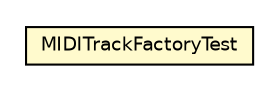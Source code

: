 #!/usr/local/bin/dot
#
# Class diagram 
# Generated by UMLGraph version R5_6-24-gf6e263 (http://www.umlgraph.org/)
#

digraph G {
	edge [fontname="Helvetica",fontsize=10,labelfontname="Helvetica",labelfontsize=10];
	node [fontname="Helvetica",fontsize=10,shape=plaintext];
	nodesep=0.25;
	ranksep=0.5;
	// com.rockhoppertech.music.midi.js.MIDITrackFactoryTest
	c1681 [label=<<table title="com.rockhoppertech.music.midi.js.MIDITrackFactoryTest" border="0" cellborder="1" cellspacing="0" cellpadding="2" port="p" bgcolor="lemonChiffon" href="./MIDITrackFactoryTest.html">
		<tr><td><table border="0" cellspacing="0" cellpadding="1">
<tr><td align="center" balign="center"> MIDITrackFactoryTest </td></tr>
		</table></td></tr>
		</table>>, URL="./MIDITrackFactoryTest.html", fontname="Helvetica", fontcolor="black", fontsize=9.0];
}

